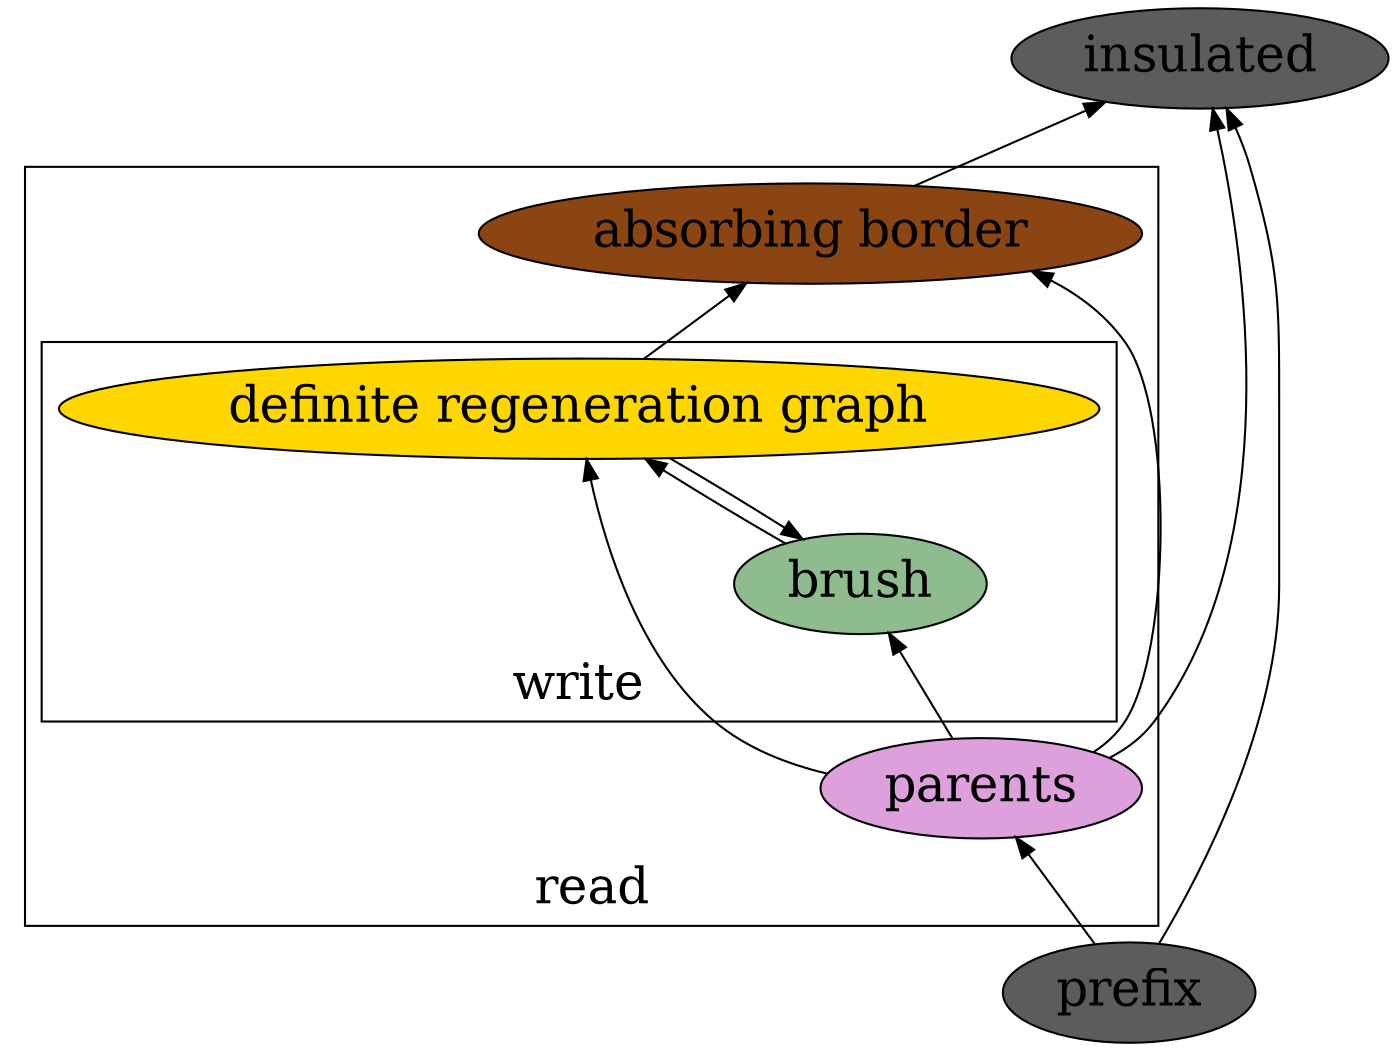 digraph {
rankdir=BT
fontsize=24

subgraph p0 {

nd ["fillcolor"="grey36" "fontsize"="24" "label"="prefix" "style"="filled"]

}

subgraph cluster1 {
label= "read"
parents ["fillcolor"="plum" "fontsize"="24" "label"="parents" "style"="filled"]

subgraph cluster2 {
label = "write"
drg ["fillcolor"="gold" "fontsize"="24" "label"="definite regeneration graph" "style"="filled"]
brush ["fillcolor"="darkseagreen" "fontsize"="24" "label"="brush" "style"="filled"]
}

absorbing ["fillcolor"="saddlebrown" "fontsize"="24" "label"="absorbing border" "style"="filled"]

}

subgraph p1 {
insulated ["fillcolor"="grey36" "fontsize"="24" "label"="insulated" "style"="filled"]
}

nd -> parents
parents -> drg
parents -> brush
parents -> absorbing
drg -> brush [constraint=false]
brush -> drg
drg -> absorbing
absorbing -> insulated
nd -> insulated
parents -> insulated

}
